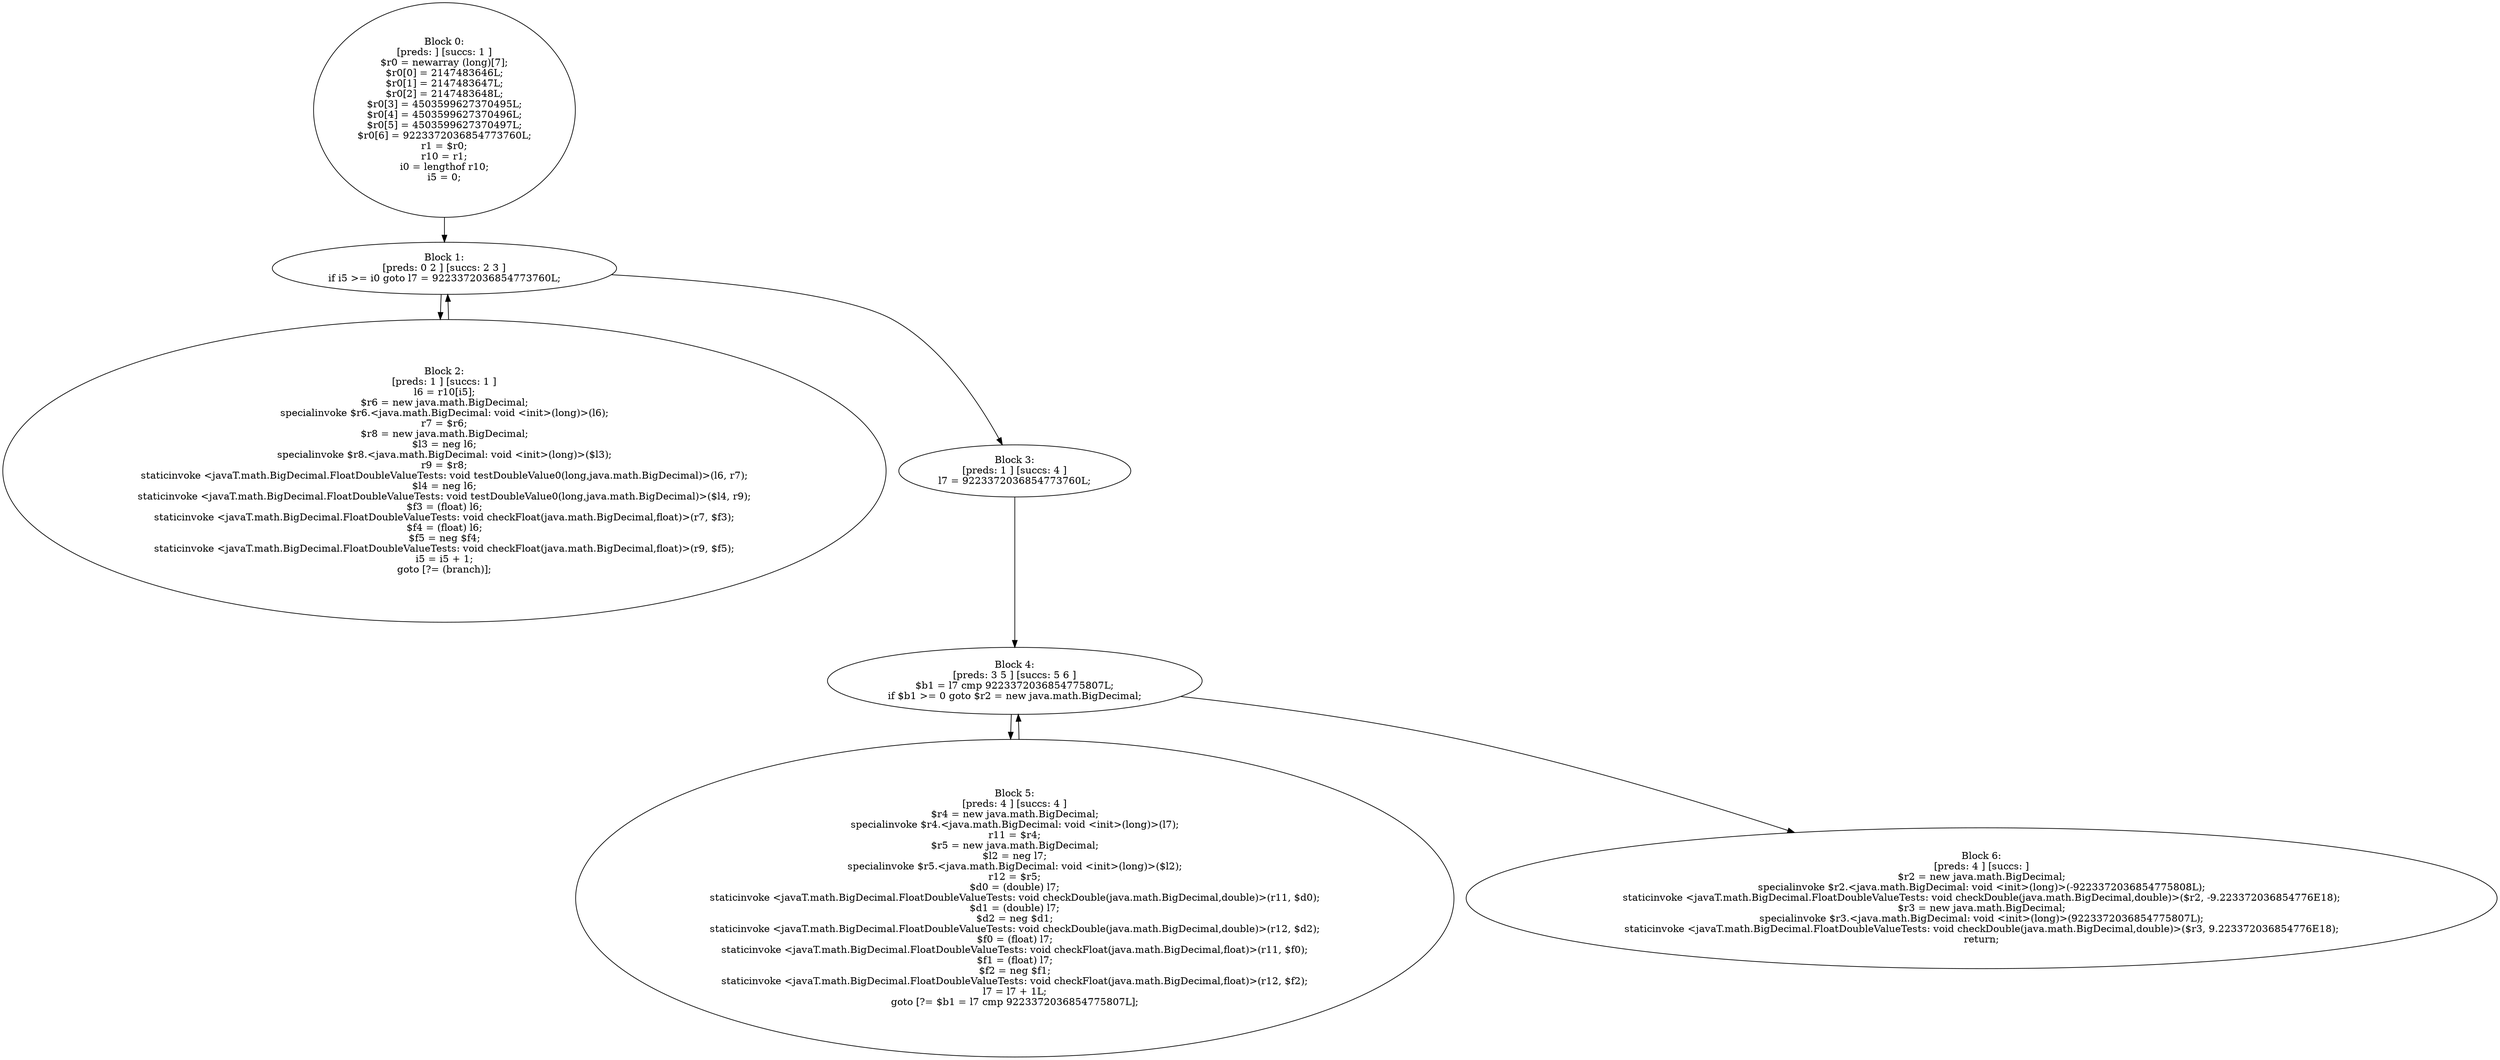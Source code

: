digraph "unitGraph" {
    "Block 0:
[preds: ] [succs: 1 ]
$r0 = newarray (long)[7];
$r0[0] = 2147483646L;
$r0[1] = 2147483647L;
$r0[2] = 2147483648L;
$r0[3] = 4503599627370495L;
$r0[4] = 4503599627370496L;
$r0[5] = 4503599627370497L;
$r0[6] = 9223372036854773760L;
r1 = $r0;
r10 = r1;
i0 = lengthof r10;
i5 = 0;
"
    "Block 1:
[preds: 0 2 ] [succs: 2 3 ]
if i5 >= i0 goto l7 = 9223372036854773760L;
"
    "Block 2:
[preds: 1 ] [succs: 1 ]
l6 = r10[i5];
$r6 = new java.math.BigDecimal;
specialinvoke $r6.<java.math.BigDecimal: void <init>(long)>(l6);
r7 = $r6;
$r8 = new java.math.BigDecimal;
$l3 = neg l6;
specialinvoke $r8.<java.math.BigDecimal: void <init>(long)>($l3);
r9 = $r8;
staticinvoke <javaT.math.BigDecimal.FloatDoubleValueTests: void testDoubleValue0(long,java.math.BigDecimal)>(l6, r7);
$l4 = neg l6;
staticinvoke <javaT.math.BigDecimal.FloatDoubleValueTests: void testDoubleValue0(long,java.math.BigDecimal)>($l4, r9);
$f3 = (float) l6;
staticinvoke <javaT.math.BigDecimal.FloatDoubleValueTests: void checkFloat(java.math.BigDecimal,float)>(r7, $f3);
$f4 = (float) l6;
$f5 = neg $f4;
staticinvoke <javaT.math.BigDecimal.FloatDoubleValueTests: void checkFloat(java.math.BigDecimal,float)>(r9, $f5);
i5 = i5 + 1;
goto [?= (branch)];
"
    "Block 3:
[preds: 1 ] [succs: 4 ]
l7 = 9223372036854773760L;
"
    "Block 4:
[preds: 3 5 ] [succs: 5 6 ]
$b1 = l7 cmp 9223372036854775807L;
if $b1 >= 0 goto $r2 = new java.math.BigDecimal;
"
    "Block 5:
[preds: 4 ] [succs: 4 ]
$r4 = new java.math.BigDecimal;
specialinvoke $r4.<java.math.BigDecimal: void <init>(long)>(l7);
r11 = $r4;
$r5 = new java.math.BigDecimal;
$l2 = neg l7;
specialinvoke $r5.<java.math.BigDecimal: void <init>(long)>($l2);
r12 = $r5;
$d0 = (double) l7;
staticinvoke <javaT.math.BigDecimal.FloatDoubleValueTests: void checkDouble(java.math.BigDecimal,double)>(r11, $d0);
$d1 = (double) l7;
$d2 = neg $d1;
staticinvoke <javaT.math.BigDecimal.FloatDoubleValueTests: void checkDouble(java.math.BigDecimal,double)>(r12, $d2);
$f0 = (float) l7;
staticinvoke <javaT.math.BigDecimal.FloatDoubleValueTests: void checkFloat(java.math.BigDecimal,float)>(r11, $f0);
$f1 = (float) l7;
$f2 = neg $f1;
staticinvoke <javaT.math.BigDecimal.FloatDoubleValueTests: void checkFloat(java.math.BigDecimal,float)>(r12, $f2);
l7 = l7 + 1L;
goto [?= $b1 = l7 cmp 9223372036854775807L];
"
    "Block 6:
[preds: 4 ] [succs: ]
$r2 = new java.math.BigDecimal;
specialinvoke $r2.<java.math.BigDecimal: void <init>(long)>(-9223372036854775808L);
staticinvoke <javaT.math.BigDecimal.FloatDoubleValueTests: void checkDouble(java.math.BigDecimal,double)>($r2, -9.223372036854776E18);
$r3 = new java.math.BigDecimal;
specialinvoke $r3.<java.math.BigDecimal: void <init>(long)>(9223372036854775807L);
staticinvoke <javaT.math.BigDecimal.FloatDoubleValueTests: void checkDouble(java.math.BigDecimal,double)>($r3, 9.223372036854776E18);
return;
"
    "Block 0:
[preds: ] [succs: 1 ]
$r0 = newarray (long)[7];
$r0[0] = 2147483646L;
$r0[1] = 2147483647L;
$r0[2] = 2147483648L;
$r0[3] = 4503599627370495L;
$r0[4] = 4503599627370496L;
$r0[5] = 4503599627370497L;
$r0[6] = 9223372036854773760L;
r1 = $r0;
r10 = r1;
i0 = lengthof r10;
i5 = 0;
"->"Block 1:
[preds: 0 2 ] [succs: 2 3 ]
if i5 >= i0 goto l7 = 9223372036854773760L;
";
    "Block 1:
[preds: 0 2 ] [succs: 2 3 ]
if i5 >= i0 goto l7 = 9223372036854773760L;
"->"Block 2:
[preds: 1 ] [succs: 1 ]
l6 = r10[i5];
$r6 = new java.math.BigDecimal;
specialinvoke $r6.<java.math.BigDecimal: void <init>(long)>(l6);
r7 = $r6;
$r8 = new java.math.BigDecimal;
$l3 = neg l6;
specialinvoke $r8.<java.math.BigDecimal: void <init>(long)>($l3);
r9 = $r8;
staticinvoke <javaT.math.BigDecimal.FloatDoubleValueTests: void testDoubleValue0(long,java.math.BigDecimal)>(l6, r7);
$l4 = neg l6;
staticinvoke <javaT.math.BigDecimal.FloatDoubleValueTests: void testDoubleValue0(long,java.math.BigDecimal)>($l4, r9);
$f3 = (float) l6;
staticinvoke <javaT.math.BigDecimal.FloatDoubleValueTests: void checkFloat(java.math.BigDecimal,float)>(r7, $f3);
$f4 = (float) l6;
$f5 = neg $f4;
staticinvoke <javaT.math.BigDecimal.FloatDoubleValueTests: void checkFloat(java.math.BigDecimal,float)>(r9, $f5);
i5 = i5 + 1;
goto [?= (branch)];
";
    "Block 1:
[preds: 0 2 ] [succs: 2 3 ]
if i5 >= i0 goto l7 = 9223372036854773760L;
"->"Block 3:
[preds: 1 ] [succs: 4 ]
l7 = 9223372036854773760L;
";
    "Block 2:
[preds: 1 ] [succs: 1 ]
l6 = r10[i5];
$r6 = new java.math.BigDecimal;
specialinvoke $r6.<java.math.BigDecimal: void <init>(long)>(l6);
r7 = $r6;
$r8 = new java.math.BigDecimal;
$l3 = neg l6;
specialinvoke $r8.<java.math.BigDecimal: void <init>(long)>($l3);
r9 = $r8;
staticinvoke <javaT.math.BigDecimal.FloatDoubleValueTests: void testDoubleValue0(long,java.math.BigDecimal)>(l6, r7);
$l4 = neg l6;
staticinvoke <javaT.math.BigDecimal.FloatDoubleValueTests: void testDoubleValue0(long,java.math.BigDecimal)>($l4, r9);
$f3 = (float) l6;
staticinvoke <javaT.math.BigDecimal.FloatDoubleValueTests: void checkFloat(java.math.BigDecimal,float)>(r7, $f3);
$f4 = (float) l6;
$f5 = neg $f4;
staticinvoke <javaT.math.BigDecimal.FloatDoubleValueTests: void checkFloat(java.math.BigDecimal,float)>(r9, $f5);
i5 = i5 + 1;
goto [?= (branch)];
"->"Block 1:
[preds: 0 2 ] [succs: 2 3 ]
if i5 >= i0 goto l7 = 9223372036854773760L;
";
    "Block 3:
[preds: 1 ] [succs: 4 ]
l7 = 9223372036854773760L;
"->"Block 4:
[preds: 3 5 ] [succs: 5 6 ]
$b1 = l7 cmp 9223372036854775807L;
if $b1 >= 0 goto $r2 = new java.math.BigDecimal;
";
    "Block 4:
[preds: 3 5 ] [succs: 5 6 ]
$b1 = l7 cmp 9223372036854775807L;
if $b1 >= 0 goto $r2 = new java.math.BigDecimal;
"->"Block 5:
[preds: 4 ] [succs: 4 ]
$r4 = new java.math.BigDecimal;
specialinvoke $r4.<java.math.BigDecimal: void <init>(long)>(l7);
r11 = $r4;
$r5 = new java.math.BigDecimal;
$l2 = neg l7;
specialinvoke $r5.<java.math.BigDecimal: void <init>(long)>($l2);
r12 = $r5;
$d0 = (double) l7;
staticinvoke <javaT.math.BigDecimal.FloatDoubleValueTests: void checkDouble(java.math.BigDecimal,double)>(r11, $d0);
$d1 = (double) l7;
$d2 = neg $d1;
staticinvoke <javaT.math.BigDecimal.FloatDoubleValueTests: void checkDouble(java.math.BigDecimal,double)>(r12, $d2);
$f0 = (float) l7;
staticinvoke <javaT.math.BigDecimal.FloatDoubleValueTests: void checkFloat(java.math.BigDecimal,float)>(r11, $f0);
$f1 = (float) l7;
$f2 = neg $f1;
staticinvoke <javaT.math.BigDecimal.FloatDoubleValueTests: void checkFloat(java.math.BigDecimal,float)>(r12, $f2);
l7 = l7 + 1L;
goto [?= $b1 = l7 cmp 9223372036854775807L];
";
    "Block 4:
[preds: 3 5 ] [succs: 5 6 ]
$b1 = l7 cmp 9223372036854775807L;
if $b1 >= 0 goto $r2 = new java.math.BigDecimal;
"->"Block 6:
[preds: 4 ] [succs: ]
$r2 = new java.math.BigDecimal;
specialinvoke $r2.<java.math.BigDecimal: void <init>(long)>(-9223372036854775808L);
staticinvoke <javaT.math.BigDecimal.FloatDoubleValueTests: void checkDouble(java.math.BigDecimal,double)>($r2, -9.223372036854776E18);
$r3 = new java.math.BigDecimal;
specialinvoke $r3.<java.math.BigDecimal: void <init>(long)>(9223372036854775807L);
staticinvoke <javaT.math.BigDecimal.FloatDoubleValueTests: void checkDouble(java.math.BigDecimal,double)>($r3, 9.223372036854776E18);
return;
";
    "Block 5:
[preds: 4 ] [succs: 4 ]
$r4 = new java.math.BigDecimal;
specialinvoke $r4.<java.math.BigDecimal: void <init>(long)>(l7);
r11 = $r4;
$r5 = new java.math.BigDecimal;
$l2 = neg l7;
specialinvoke $r5.<java.math.BigDecimal: void <init>(long)>($l2);
r12 = $r5;
$d0 = (double) l7;
staticinvoke <javaT.math.BigDecimal.FloatDoubleValueTests: void checkDouble(java.math.BigDecimal,double)>(r11, $d0);
$d1 = (double) l7;
$d2 = neg $d1;
staticinvoke <javaT.math.BigDecimal.FloatDoubleValueTests: void checkDouble(java.math.BigDecimal,double)>(r12, $d2);
$f0 = (float) l7;
staticinvoke <javaT.math.BigDecimal.FloatDoubleValueTests: void checkFloat(java.math.BigDecimal,float)>(r11, $f0);
$f1 = (float) l7;
$f2 = neg $f1;
staticinvoke <javaT.math.BigDecimal.FloatDoubleValueTests: void checkFloat(java.math.BigDecimal,float)>(r12, $f2);
l7 = l7 + 1L;
goto [?= $b1 = l7 cmp 9223372036854775807L];
"->"Block 4:
[preds: 3 5 ] [succs: 5 6 ]
$b1 = l7 cmp 9223372036854775807L;
if $b1 >= 0 goto $r2 = new java.math.BigDecimal;
";
}
